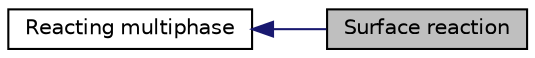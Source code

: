 digraph "Surface reaction"
{
  bgcolor="transparent";
  edge [fontname="Helvetica",fontsize="10",labelfontname="Helvetica",labelfontsize="10"];
  node [fontname="Helvetica",fontsize="10",shape=record];
  rankdir=LR;
  Node1 [label="Reacting multiphase",height=0.2,width=0.4,color="black",URL="$group__grpLagrangianIntermediateReactingMultiphaseSubModels.html"];
  Node0 [label="Surface reaction",height=0.2,width=0.4,color="black", fillcolor="grey75", style="filled" fontcolor="black"];
  Node1->Node0 [shape=plaintext, color="midnightblue", dir="back", style="solid"];
}
